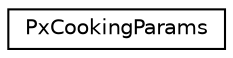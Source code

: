 digraph "Graphical Class Hierarchy"
{
  edge [fontname="Helvetica",fontsize="10",labelfontname="Helvetica",labelfontsize="10"];
  node [fontname="Helvetica",fontsize="10",shape=record];
  rankdir="LR";
  Node0 [label="PxCookingParams",height=0.2,width=0.4,color="black", fillcolor="white", style="filled",URL="$structPxCookingParams.html",tooltip="Structure describing parameters affecting mesh cooking. "];
}
